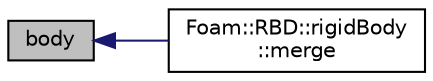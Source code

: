 digraph "body"
{
  bgcolor="transparent";
  edge [fontname="Helvetica",fontsize="10",labelfontname="Helvetica",labelfontsize="10"];
  node [fontname="Helvetica",fontsize="10",shape=record];
  rankdir="LR";
  Node1 [label="body",height=0.2,width=0.4,color="black", fillcolor="grey75", style="filled", fontcolor="black"];
  Node1 -> Node2 [dir="back",color="midnightblue",fontsize="10",style="solid",fontname="Helvetica"];
  Node2 [label="Foam::RBD::rigidBody\l::merge",height=0.2,width=0.4,color="black",URL="$a02258.html#a4179d36478f0fdbc939422ddafd361f5",tooltip="Merge a body into this parent body. "];
}
